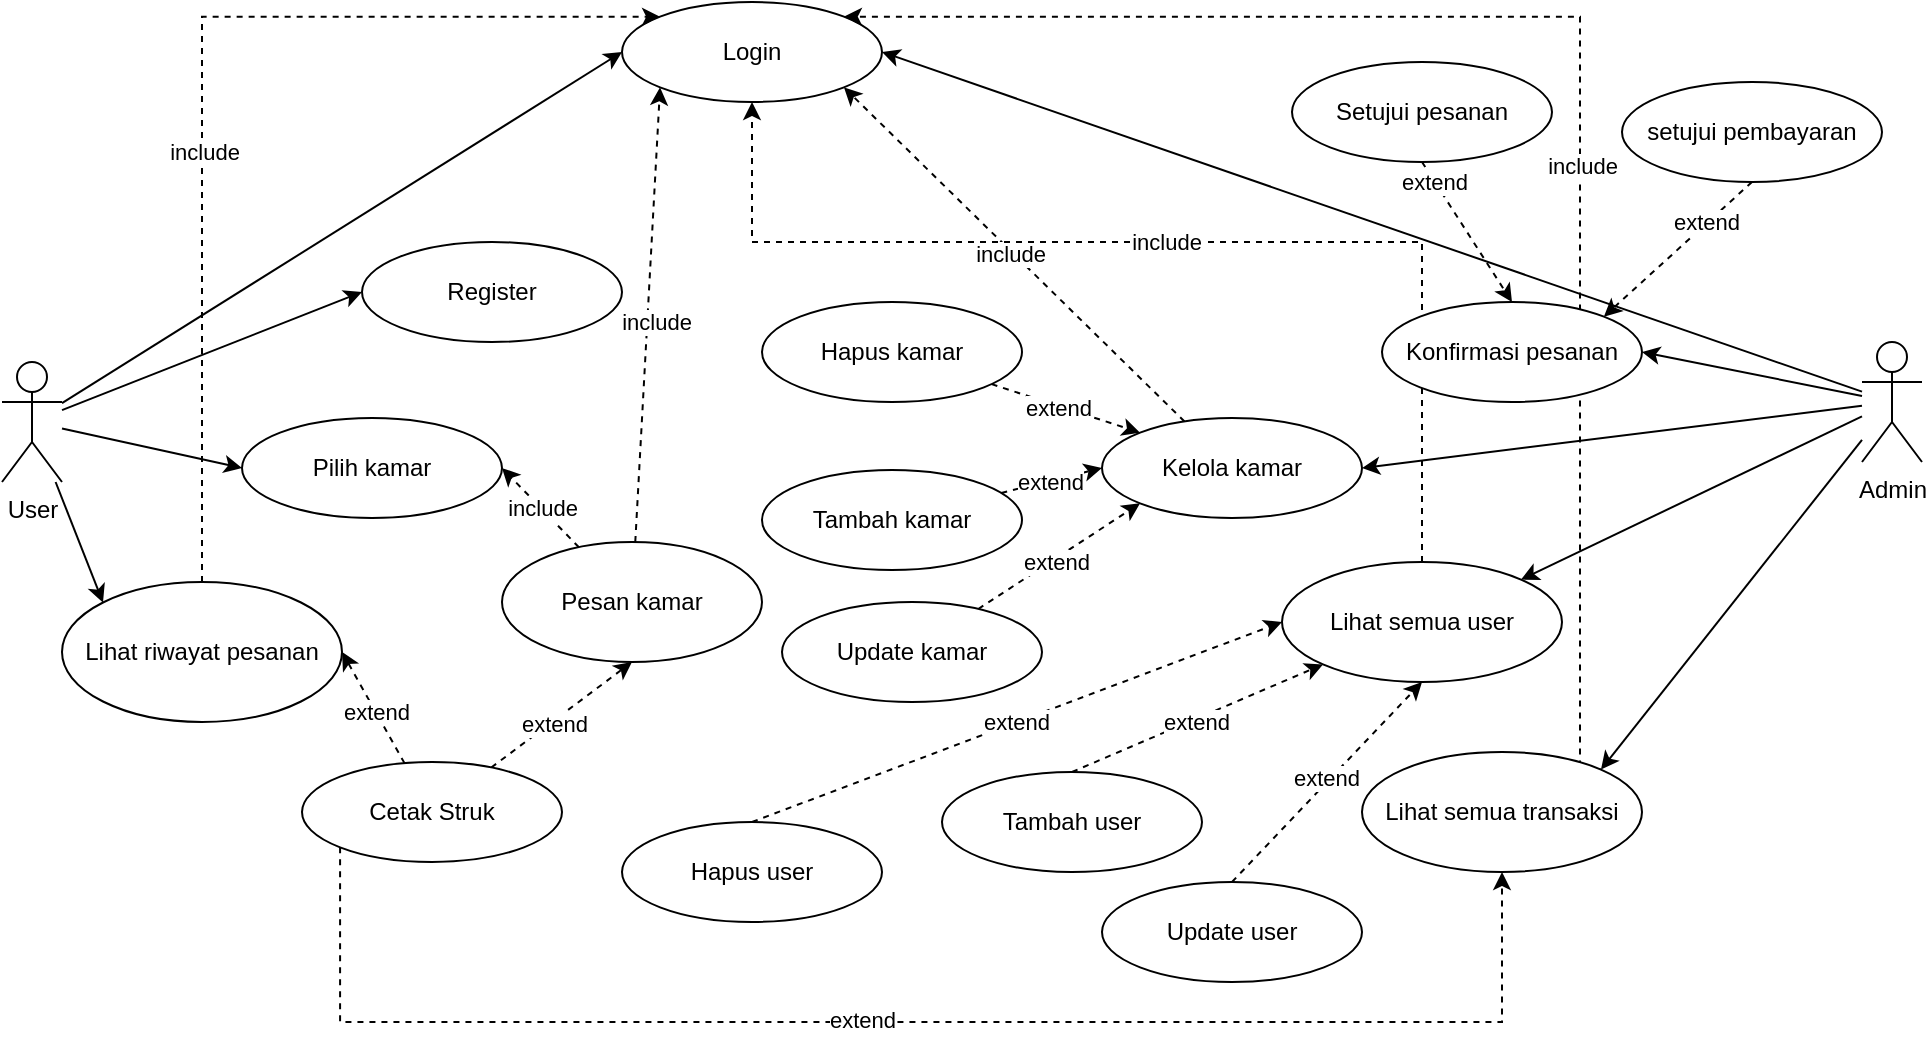 <mxfile version="28.2.5">
  <diagram name="Halaman-1" id="EjC-X2PoHcwY-9un_uI2">
    <mxGraphModel dx="1026" dy="608" grid="0" gridSize="10" guides="1" tooltips="1" connect="1" arrows="1" fold="1" page="1" pageScale="1" pageWidth="1169" pageHeight="827" background="light-dark(#FFFFFF,#000000)" math="0" shadow="0">
      <root>
        <mxCell id="0" />
        <mxCell id="1" parent="0" />
        <mxCell id="0vCEbrvbADviHeq_8X7c-4" style="rounded=0;orthogonalLoop=1;jettySize=auto;html=1;entryX=0;entryY=0.5;entryDx=0;entryDy=0;" parent="1" source="0vCEbrvbADviHeq_8X7c-1" target="0vCEbrvbADviHeq_8X7c-2" edge="1">
          <mxGeometry relative="1" as="geometry" />
        </mxCell>
        <mxCell id="c0lGMGclZq9IwRjVhmtw-2" style="rounded=0;orthogonalLoop=1;jettySize=auto;html=1;entryX=0;entryY=0.5;entryDx=0;entryDy=0;" parent="1" source="0vCEbrvbADviHeq_8X7c-1" target="c0lGMGclZq9IwRjVhmtw-1" edge="1">
          <mxGeometry relative="1" as="geometry">
            <mxPoint x="330" y="345" as="targetPoint" />
          </mxGeometry>
        </mxCell>
        <mxCell id="c0lGMGclZq9IwRjVhmtw-4" style="edgeStyle=none;rounded=0;orthogonalLoop=1;jettySize=auto;html=1;entryX=0;entryY=0.5;entryDx=0;entryDy=0;" parent="1" source="0vCEbrvbADviHeq_8X7c-1" target="c0lGMGclZq9IwRjVhmtw-3" edge="1">
          <mxGeometry relative="1" as="geometry" />
        </mxCell>
        <mxCell id="c0lGMGclZq9IwRjVhmtw-9" style="edgeStyle=none;rounded=0;orthogonalLoop=1;jettySize=auto;html=1;entryX=0;entryY=0;entryDx=0;entryDy=0;" parent="1" source="0vCEbrvbADviHeq_8X7c-1" target="c0lGMGclZq9IwRjVhmtw-8" edge="1">
          <mxGeometry relative="1" as="geometry" />
        </mxCell>
        <mxCell id="0vCEbrvbADviHeq_8X7c-1" value="User" style="shape=umlActor;verticalLabelPosition=bottom;verticalAlign=top;html=1;outlineConnect=0;" parent="1" vertex="1">
          <mxGeometry x="190" y="360" width="30" height="60" as="geometry" />
        </mxCell>
        <mxCell id="0vCEbrvbADviHeq_8X7c-2" value="Login" style="ellipse;whiteSpace=wrap;html=1;" parent="1" vertex="1">
          <mxGeometry x="500" y="180" width="130" height="50" as="geometry" />
        </mxCell>
        <mxCell id="c0lGMGclZq9IwRjVhmtw-1" value="Register" style="ellipse;whiteSpace=wrap;html=1;" parent="1" vertex="1">
          <mxGeometry x="370" y="300" width="130" height="50" as="geometry" />
        </mxCell>
        <mxCell id="c0lGMGclZq9IwRjVhmtw-3" value="Pilih kamar" style="ellipse;whiteSpace=wrap;html=1;" parent="1" vertex="1">
          <mxGeometry x="310" y="388" width="130" height="50" as="geometry" />
        </mxCell>
        <mxCell id="c0lGMGclZq9IwRjVhmtw-10" style="edgeStyle=none;rounded=0;orthogonalLoop=1;jettySize=auto;html=1;entryX=1;entryY=0.5;entryDx=0;entryDy=0;dashed=1;" parent="1" source="c0lGMGclZq9IwRjVhmtw-5" target="c0lGMGclZq9IwRjVhmtw-3" edge="1">
          <mxGeometry relative="1" as="geometry" />
        </mxCell>
        <mxCell id="c0lGMGclZq9IwRjVhmtw-13" value="include" style="edgeLabel;html=1;align=center;verticalAlign=middle;resizable=0;points=[];" parent="c0lGMGclZq9IwRjVhmtw-10" vertex="1" connectable="0">
          <mxGeometry x="-0.007" relative="1" as="geometry">
            <mxPoint as="offset" />
          </mxGeometry>
        </mxCell>
        <mxCell id="c0lGMGclZq9IwRjVhmtw-42" style="edgeStyle=none;rounded=0;orthogonalLoop=1;jettySize=auto;html=1;entryX=0;entryY=1;entryDx=0;entryDy=0;dashed=1;" parent="1" source="c0lGMGclZq9IwRjVhmtw-5" target="0vCEbrvbADviHeq_8X7c-2" edge="1">
          <mxGeometry relative="1" as="geometry" />
        </mxCell>
        <mxCell id="c0lGMGclZq9IwRjVhmtw-43" value="include" style="edgeLabel;html=1;align=center;verticalAlign=middle;resizable=0;points=[];" parent="c0lGMGclZq9IwRjVhmtw-42" vertex="1" connectable="0">
          <mxGeometry x="-0.031" y="-4" relative="1" as="geometry">
            <mxPoint as="offset" />
          </mxGeometry>
        </mxCell>
        <mxCell id="c0lGMGclZq9IwRjVhmtw-5" value="Pesan kamar" style="ellipse;whiteSpace=wrap;html=1;" parent="1" vertex="1">
          <mxGeometry x="440" y="450" width="130" height="60" as="geometry" />
        </mxCell>
        <mxCell id="c0lGMGclZq9IwRjVhmtw-53" style="edgeStyle=elbowEdgeStyle;rounded=0;orthogonalLoop=1;jettySize=auto;html=1;entryX=0;entryY=0;entryDx=0;entryDy=0;dashed=1;exitX=0.5;exitY=0;exitDx=0;exitDy=0;" parent="1" source="c0lGMGclZq9IwRjVhmtw-8" target="0vCEbrvbADviHeq_8X7c-2" edge="1">
          <mxGeometry relative="1" as="geometry">
            <Array as="points">
              <mxPoint x="290" y="340" />
            </Array>
          </mxGeometry>
        </mxCell>
        <mxCell id="c0lGMGclZq9IwRjVhmtw-54" value="include" style="edgeLabel;html=1;align=center;verticalAlign=middle;resizable=0;points=[];" parent="c0lGMGclZq9IwRjVhmtw-53" vertex="1" connectable="0">
          <mxGeometry x="-0.16" y="-1" relative="1" as="geometry">
            <mxPoint as="offset" />
          </mxGeometry>
        </mxCell>
        <mxCell id="c0lGMGclZq9IwRjVhmtw-8" value="Lihat riwayat pesanan" style="ellipse;whiteSpace=wrap;html=1;" parent="1" vertex="1">
          <mxGeometry x="220" y="470" width="140" height="70" as="geometry" />
        </mxCell>
        <mxCell id="c0lGMGclZq9IwRjVhmtw-17" style="edgeStyle=none;rounded=0;orthogonalLoop=1;jettySize=auto;html=1;entryX=1;entryY=0.5;entryDx=0;entryDy=0;" parent="1" source="c0lGMGclZq9IwRjVhmtw-14" target="0vCEbrvbADviHeq_8X7c-2" edge="1">
          <mxGeometry relative="1" as="geometry" />
        </mxCell>
        <mxCell id="c0lGMGclZq9IwRjVhmtw-18" style="edgeStyle=none;rounded=0;orthogonalLoop=1;jettySize=auto;html=1;entryX=1;entryY=0.5;entryDx=0;entryDy=0;" parent="1" source="c0lGMGclZq9IwRjVhmtw-14" target="c0lGMGclZq9IwRjVhmtw-15" edge="1">
          <mxGeometry relative="1" as="geometry" />
        </mxCell>
        <mxCell id="c0lGMGclZq9IwRjVhmtw-20" style="edgeStyle=none;rounded=0;orthogonalLoop=1;jettySize=auto;html=1;entryX=1;entryY=0;entryDx=0;entryDy=0;" parent="1" source="c0lGMGclZq9IwRjVhmtw-14" target="c0lGMGclZq9IwRjVhmtw-19" edge="1">
          <mxGeometry relative="1" as="geometry" />
        </mxCell>
        <mxCell id="c0lGMGclZq9IwRjVhmtw-41" style="edgeStyle=none;rounded=0;orthogonalLoop=1;jettySize=auto;html=1;entryX=1;entryY=0;entryDx=0;entryDy=0;" parent="1" source="c0lGMGclZq9IwRjVhmtw-14" target="c0lGMGclZq9IwRjVhmtw-40" edge="1">
          <mxGeometry relative="1" as="geometry" />
        </mxCell>
        <mxCell id="LIA--KIVO8fWq-umieR9-17" style="edgeStyle=none;rounded=0;orthogonalLoop=1;jettySize=auto;html=1;entryX=1;entryY=0.5;entryDx=0;entryDy=0;" edge="1" parent="1" source="c0lGMGclZq9IwRjVhmtw-14" target="LIA--KIVO8fWq-umieR9-16">
          <mxGeometry relative="1" as="geometry" />
        </mxCell>
        <mxCell id="c0lGMGclZq9IwRjVhmtw-14" value="Admin" style="shape=umlActor;verticalLabelPosition=bottom;verticalAlign=top;html=1;outlineConnect=0;" parent="1" vertex="1">
          <mxGeometry x="1120" y="350" width="30" height="60" as="geometry" />
        </mxCell>
        <mxCell id="c0lGMGclZq9IwRjVhmtw-44" style="edgeStyle=none;rounded=0;orthogonalLoop=1;jettySize=auto;html=1;entryX=1;entryY=1;entryDx=0;entryDy=0;dashed=1;" parent="1" source="c0lGMGclZq9IwRjVhmtw-15" target="0vCEbrvbADviHeq_8X7c-2" edge="1">
          <mxGeometry relative="1" as="geometry" />
        </mxCell>
        <mxCell id="c0lGMGclZq9IwRjVhmtw-45" value="include" style="edgeLabel;html=1;align=center;verticalAlign=middle;resizable=0;points=[];" parent="c0lGMGclZq9IwRjVhmtw-44" vertex="1" connectable="0">
          <mxGeometry x="0.014" y="1" relative="1" as="geometry">
            <mxPoint as="offset" />
          </mxGeometry>
        </mxCell>
        <mxCell id="c0lGMGclZq9IwRjVhmtw-15" value="Kelola kamar" style="ellipse;whiteSpace=wrap;html=1;" parent="1" vertex="1">
          <mxGeometry x="740" y="388" width="130" height="50" as="geometry" />
        </mxCell>
        <mxCell id="c0lGMGclZq9IwRjVhmtw-50" style="edgeStyle=elbowEdgeStyle;rounded=0;orthogonalLoop=1;jettySize=auto;html=1;exitX=1;exitY=0;exitDx=0;exitDy=0;entryX=1;entryY=0;entryDx=0;entryDy=0;dashed=1;" parent="1" source="c0lGMGclZq9IwRjVhmtw-19" target="0vCEbrvbADviHeq_8X7c-2" edge="1">
          <mxGeometry relative="1" as="geometry">
            <Array as="points">
              <mxPoint x="979" y="390" />
            </Array>
          </mxGeometry>
        </mxCell>
        <mxCell id="c0lGMGclZq9IwRjVhmtw-52" value="include" style="edgeLabel;html=1;align=center;verticalAlign=middle;resizable=0;points=[];" parent="c0lGMGclZq9IwRjVhmtw-50" vertex="1" connectable="0">
          <mxGeometry x="-0.173" y="-1" relative="1" as="geometry">
            <mxPoint y="-1" as="offset" />
          </mxGeometry>
        </mxCell>
        <mxCell id="LIA--KIVO8fWq-umieR9-13" style="edgeStyle=elbowEdgeStyle;rounded=0;orthogonalLoop=1;jettySize=auto;html=1;dashed=1;elbow=vertical;entryX=0.5;entryY=1;entryDx=0;entryDy=0;exitX=0;exitY=1;exitDx=0;exitDy=0;" edge="1" parent="1" source="c0lGMGclZq9IwRjVhmtw-21" target="c0lGMGclZq9IwRjVhmtw-19">
          <mxGeometry relative="1" as="geometry">
            <mxPoint x="600" y="730" as="sourcePoint" />
            <mxPoint x="450" y="630" as="targetPoint" />
            <Array as="points">
              <mxPoint x="680" y="690" />
            </Array>
          </mxGeometry>
        </mxCell>
        <mxCell id="LIA--KIVO8fWq-umieR9-14" value="extend" style="edgeLabel;html=1;align=center;verticalAlign=middle;resizable=0;points=[];" vertex="1" connectable="0" parent="LIA--KIVO8fWq-umieR9-13">
          <mxGeometry x="-0.063" y="1" relative="1" as="geometry">
            <mxPoint as="offset" />
          </mxGeometry>
        </mxCell>
        <mxCell id="c0lGMGclZq9IwRjVhmtw-19" value="Lihat semua transaksi" style="ellipse;whiteSpace=wrap;html=1;" parent="1" vertex="1">
          <mxGeometry x="870" y="555" width="140" height="60" as="geometry" />
        </mxCell>
        <mxCell id="c0lGMGclZq9IwRjVhmtw-22" style="edgeStyle=none;rounded=0;orthogonalLoop=1;jettySize=auto;html=1;entryX=0.5;entryY=1;entryDx=0;entryDy=0;dashed=1;" parent="1" source="c0lGMGclZq9IwRjVhmtw-21" target="c0lGMGclZq9IwRjVhmtw-5" edge="1">
          <mxGeometry relative="1" as="geometry" />
        </mxCell>
        <mxCell id="c0lGMGclZq9IwRjVhmtw-23" value="extend" style="edgeLabel;html=1;align=center;verticalAlign=middle;resizable=0;points=[];" parent="c0lGMGclZq9IwRjVhmtw-22" vertex="1" connectable="0">
          <mxGeometry x="-0.12" y="-1" relative="1" as="geometry">
            <mxPoint as="offset" />
          </mxGeometry>
        </mxCell>
        <mxCell id="c0lGMGclZq9IwRjVhmtw-26" style="edgeStyle=none;rounded=0;orthogonalLoop=1;jettySize=auto;html=1;entryX=1;entryY=0.5;entryDx=0;entryDy=0;dashed=1;" parent="1" source="c0lGMGclZq9IwRjVhmtw-21" target="c0lGMGclZq9IwRjVhmtw-8" edge="1">
          <mxGeometry relative="1" as="geometry" />
        </mxCell>
        <mxCell id="c0lGMGclZq9IwRjVhmtw-28" value="extend" style="edgeLabel;html=1;align=center;verticalAlign=middle;resizable=0;points=[];" parent="c0lGMGclZq9IwRjVhmtw-26" vertex="1" connectable="0">
          <mxGeometry x="-0.072" relative="1" as="geometry">
            <mxPoint as="offset" />
          </mxGeometry>
        </mxCell>
        <mxCell id="c0lGMGclZq9IwRjVhmtw-21" value="Cetak Struk" style="ellipse;whiteSpace=wrap;html=1;" parent="1" vertex="1">
          <mxGeometry x="340" y="560" width="130" height="50" as="geometry" />
        </mxCell>
        <mxCell id="c0lGMGclZq9IwRjVhmtw-33" style="edgeStyle=none;rounded=0;orthogonalLoop=1;jettySize=auto;html=1;entryX=0;entryY=0;entryDx=0;entryDy=0;dashed=1;" parent="1" source="c0lGMGclZq9IwRjVhmtw-30" target="c0lGMGclZq9IwRjVhmtw-15" edge="1">
          <mxGeometry relative="1" as="geometry" />
        </mxCell>
        <mxCell id="c0lGMGclZq9IwRjVhmtw-36" value="extend" style="edgeLabel;html=1;align=center;verticalAlign=middle;resizable=0;points=[];" parent="c0lGMGclZq9IwRjVhmtw-33" vertex="1" connectable="0">
          <mxGeometry x="-0.106" y="-1" relative="1" as="geometry">
            <mxPoint as="offset" />
          </mxGeometry>
        </mxCell>
        <mxCell id="c0lGMGclZq9IwRjVhmtw-30" value="Hapus kamar" style="ellipse;whiteSpace=wrap;html=1;" parent="1" vertex="1">
          <mxGeometry x="570" y="330" width="130" height="50" as="geometry" />
        </mxCell>
        <mxCell id="c0lGMGclZq9IwRjVhmtw-34" style="edgeStyle=none;rounded=0;orthogonalLoop=1;jettySize=auto;html=1;entryX=0;entryY=0.5;entryDx=0;entryDy=0;dashed=1;" parent="1" source="c0lGMGclZq9IwRjVhmtw-31" target="c0lGMGclZq9IwRjVhmtw-15" edge="1">
          <mxGeometry relative="1" as="geometry" />
        </mxCell>
        <mxCell id="c0lGMGclZq9IwRjVhmtw-38" value="extend" style="edgeLabel;html=1;align=center;verticalAlign=middle;resizable=0;points=[];" parent="c0lGMGclZq9IwRjVhmtw-34" vertex="1" connectable="0">
          <mxGeometry x="-0.05" y="-2" relative="1" as="geometry">
            <mxPoint y="-2" as="offset" />
          </mxGeometry>
        </mxCell>
        <mxCell id="c0lGMGclZq9IwRjVhmtw-31" value="Tambah kamar" style="ellipse;whiteSpace=wrap;html=1;" parent="1" vertex="1">
          <mxGeometry x="570" y="414" width="130" height="50" as="geometry" />
        </mxCell>
        <mxCell id="c0lGMGclZq9IwRjVhmtw-35" style="edgeStyle=none;rounded=0;orthogonalLoop=1;jettySize=auto;html=1;entryX=0;entryY=1;entryDx=0;entryDy=0;dashed=1;" parent="1" source="c0lGMGclZq9IwRjVhmtw-32" target="c0lGMGclZq9IwRjVhmtw-15" edge="1">
          <mxGeometry relative="1" as="geometry" />
        </mxCell>
        <mxCell id="c0lGMGclZq9IwRjVhmtw-39" value="extend" style="edgeLabel;html=1;align=center;verticalAlign=middle;resizable=0;points=[];" parent="c0lGMGclZq9IwRjVhmtw-35" vertex="1" connectable="0">
          <mxGeometry x="-0.065" y="-1" relative="1" as="geometry">
            <mxPoint as="offset" />
          </mxGeometry>
        </mxCell>
        <mxCell id="c0lGMGclZq9IwRjVhmtw-32" value="Update kamar" style="ellipse;whiteSpace=wrap;html=1;" parent="1" vertex="1">
          <mxGeometry x="580" y="480" width="130" height="50" as="geometry" />
        </mxCell>
        <mxCell id="c0lGMGclZq9IwRjVhmtw-46" style="edgeStyle=elbowEdgeStyle;rounded=0;orthogonalLoop=1;jettySize=auto;html=1;entryX=0.5;entryY=1;entryDx=0;entryDy=0;exitX=0.5;exitY=0;exitDx=0;exitDy=0;elbow=vertical;dashed=1;" parent="1" source="c0lGMGclZq9IwRjVhmtw-40" target="0vCEbrvbADviHeq_8X7c-2" edge="1">
          <mxGeometry relative="1" as="geometry">
            <Array as="points">
              <mxPoint x="760" y="300" />
            </Array>
          </mxGeometry>
        </mxCell>
        <mxCell id="c0lGMGclZq9IwRjVhmtw-48" value="include" style="edgeLabel;html=1;align=center;verticalAlign=middle;resizable=0;points=[];" parent="c0lGMGclZq9IwRjVhmtw-46" vertex="1" connectable="0">
          <mxGeometry x="0.019" y="4" relative="1" as="geometry">
            <mxPoint y="-4" as="offset" />
          </mxGeometry>
        </mxCell>
        <mxCell id="c0lGMGclZq9IwRjVhmtw-40" value="Lihat semua user" style="ellipse;whiteSpace=wrap;html=1;" parent="1" vertex="1">
          <mxGeometry x="830" y="460" width="140" height="60" as="geometry" />
        </mxCell>
        <mxCell id="LIA--KIVO8fWq-umieR9-10" style="edgeStyle=none;rounded=0;orthogonalLoop=1;jettySize=auto;html=1;exitX=0.5;exitY=0;exitDx=0;exitDy=0;entryX=0.5;entryY=1;entryDx=0;entryDy=0;dashed=1;" edge="1" parent="1" source="LIA--KIVO8fWq-umieR9-1" target="c0lGMGclZq9IwRjVhmtw-40">
          <mxGeometry relative="1" as="geometry" />
        </mxCell>
        <mxCell id="LIA--KIVO8fWq-umieR9-11" value="extend" style="edgeLabel;html=1;align=center;verticalAlign=middle;resizable=0;points=[];" vertex="1" connectable="0" parent="LIA--KIVO8fWq-umieR9-10">
          <mxGeometry x="0.016" y="2" relative="1" as="geometry">
            <mxPoint as="offset" />
          </mxGeometry>
        </mxCell>
        <mxCell id="LIA--KIVO8fWq-umieR9-1" value="Update user" style="ellipse;whiteSpace=wrap;html=1;" vertex="1" parent="1">
          <mxGeometry x="740" y="620" width="130" height="50" as="geometry" />
        </mxCell>
        <mxCell id="LIA--KIVO8fWq-umieR9-8" style="edgeStyle=none;rounded=0;orthogonalLoop=1;jettySize=auto;html=1;exitX=0.5;exitY=0;exitDx=0;exitDy=0;entryX=0;entryY=1;entryDx=0;entryDy=0;dashed=1;" edge="1" parent="1" source="LIA--KIVO8fWq-umieR9-2" target="c0lGMGclZq9IwRjVhmtw-40">
          <mxGeometry relative="1" as="geometry" />
        </mxCell>
        <mxCell id="LIA--KIVO8fWq-umieR9-9" value="extend" style="edgeLabel;html=1;align=center;verticalAlign=middle;resizable=0;points=[];" vertex="1" connectable="0" parent="LIA--KIVO8fWq-umieR9-8">
          <mxGeometry x="-0.021" y="-1" relative="1" as="geometry">
            <mxPoint as="offset" />
          </mxGeometry>
        </mxCell>
        <mxCell id="LIA--KIVO8fWq-umieR9-2" value="Tambah user" style="ellipse;whiteSpace=wrap;html=1;" vertex="1" parent="1">
          <mxGeometry x="660" y="565" width="130" height="50" as="geometry" />
        </mxCell>
        <mxCell id="LIA--KIVO8fWq-umieR9-6" style="edgeStyle=none;rounded=0;orthogonalLoop=1;jettySize=auto;html=1;exitX=0.5;exitY=0;exitDx=0;exitDy=0;entryX=0;entryY=0.5;entryDx=0;entryDy=0;dashed=1;" edge="1" parent="1" source="LIA--KIVO8fWq-umieR9-3" target="c0lGMGclZq9IwRjVhmtw-40">
          <mxGeometry relative="1" as="geometry" />
        </mxCell>
        <mxCell id="LIA--KIVO8fWq-umieR9-7" value="extend" style="edgeLabel;html=1;align=center;verticalAlign=middle;resizable=0;points=[];" vertex="1" connectable="0" parent="LIA--KIVO8fWq-umieR9-6">
          <mxGeometry x="-0.003" relative="1" as="geometry">
            <mxPoint as="offset" />
          </mxGeometry>
        </mxCell>
        <mxCell id="LIA--KIVO8fWq-umieR9-3" value="Hapus user" style="ellipse;whiteSpace=wrap;html=1;" vertex="1" parent="1">
          <mxGeometry x="500" y="590" width="130" height="50" as="geometry" />
        </mxCell>
        <mxCell id="LIA--KIVO8fWq-umieR9-16" value="Konfirmasi pesanan" style="ellipse;whiteSpace=wrap;html=1;" vertex="1" parent="1">
          <mxGeometry x="880" y="330" width="130" height="50" as="geometry" />
        </mxCell>
        <mxCell id="LIA--KIVO8fWq-umieR9-20" style="edgeStyle=none;rounded=0;orthogonalLoop=1;jettySize=auto;html=1;exitX=0.5;exitY=1;exitDx=0;exitDy=0;entryX=0.5;entryY=0;entryDx=0;entryDy=0;dashed=1;" edge="1" parent="1" source="LIA--KIVO8fWq-umieR9-18" target="LIA--KIVO8fWq-umieR9-16">
          <mxGeometry relative="1" as="geometry" />
        </mxCell>
        <mxCell id="LIA--KIVO8fWq-umieR9-21" value="extend" style="edgeLabel;html=1;align=center;verticalAlign=middle;resizable=0;points=[];" vertex="1" connectable="0" parent="LIA--KIVO8fWq-umieR9-20">
          <mxGeometry x="-0.733" relative="1" as="geometry">
            <mxPoint as="offset" />
          </mxGeometry>
        </mxCell>
        <mxCell id="LIA--KIVO8fWq-umieR9-18" value="Setujui pesanan" style="ellipse;whiteSpace=wrap;html=1;" vertex="1" parent="1">
          <mxGeometry x="835" y="210" width="130" height="50" as="geometry" />
        </mxCell>
        <mxCell id="LIA--KIVO8fWq-umieR9-22" style="edgeStyle=none;rounded=0;orthogonalLoop=1;jettySize=auto;html=1;exitX=0.5;exitY=1;exitDx=0;exitDy=0;entryX=1;entryY=0;entryDx=0;entryDy=0;dashed=1;" edge="1" parent="1" source="LIA--KIVO8fWq-umieR9-19" target="LIA--KIVO8fWq-umieR9-16">
          <mxGeometry relative="1" as="geometry" />
        </mxCell>
        <mxCell id="LIA--KIVO8fWq-umieR9-23" value="extend" style="edgeLabel;html=1;align=center;verticalAlign=middle;resizable=0;points=[];" vertex="1" connectable="0" parent="LIA--KIVO8fWq-umieR9-22">
          <mxGeometry x="-0.376" y="-1" relative="1" as="geometry">
            <mxPoint as="offset" />
          </mxGeometry>
        </mxCell>
        <mxCell id="LIA--KIVO8fWq-umieR9-19" value="setujui pembayaran" style="ellipse;whiteSpace=wrap;html=1;" vertex="1" parent="1">
          <mxGeometry x="1000" y="220" width="130" height="50" as="geometry" />
        </mxCell>
      </root>
    </mxGraphModel>
  </diagram>
</mxfile>
